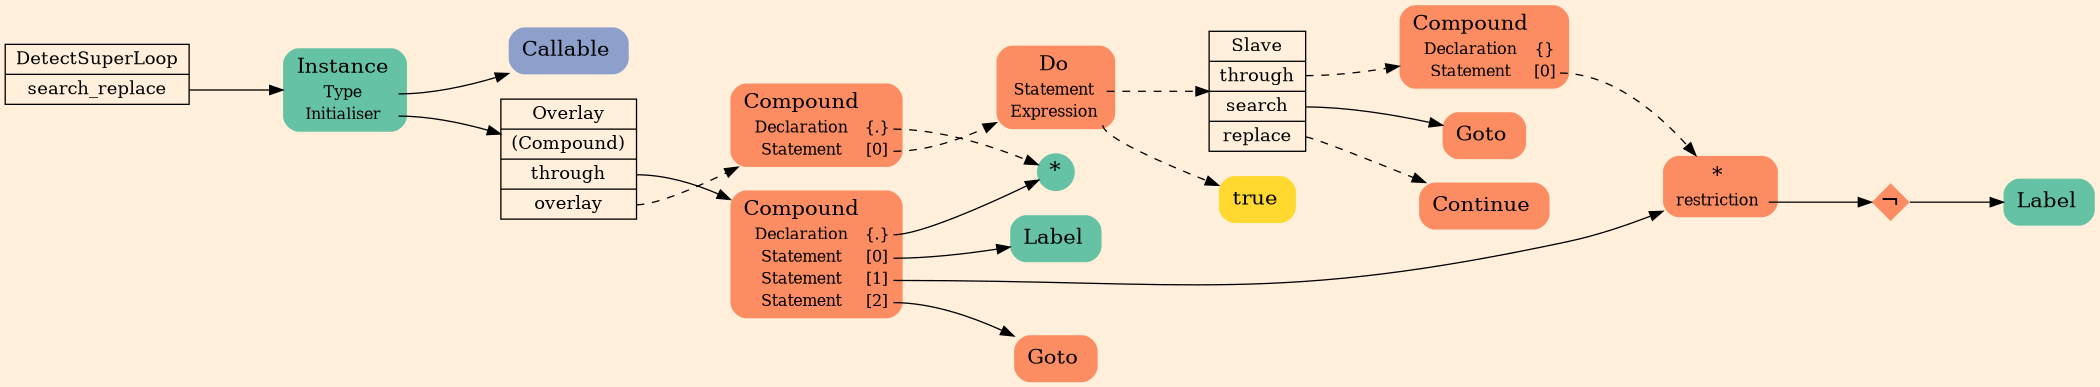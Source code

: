 digraph Inferno {
graph [
    rankdir = "LR"
    ranksep = 1.0
    size = "14,20"
    bgcolor = antiquewhite1
    color = black
    fontcolor = black
];
node [
];
// -------------------- transformation figure --------------------
"CR#P84-0" [
    shape = "record"
    fillcolor = antiquewhite1
    label = "<fixed> DetectSuperLoop | <port0> search_replace"
    style = "filled"
    fontsize = "14"
    color = black
    fontcolor = black
];

"#B-2-1551" [
    shape = "plaintext"
    fillcolor = "/set28/1"
    label = <<TABLE BORDER="0" CELLBORDER="0" CELLSPACING="0">
     <TR><TD><FONT POINT-SIZE="16.0">Instance</FONT></TD><TD></TD></TR>
     <TR><TD>Type</TD><TD PORT="port0"></TD></TR>
     <TR><TD>Initialiser</TD><TD PORT="port1"></TD></TR>
    </TABLE>>
    style = "rounded,filled"
    fontsize = "12"
];

"#B-2-1567" [
    shape = "plaintext"
    fillcolor = "/set28/3"
    label = <<TABLE BORDER="0" CELLBORDER="0" CELLSPACING="0">
     <TR><TD><FONT POINT-SIZE="16.0">Callable</FONT></TD><TD></TD></TR>
    </TABLE>>
    style = "rounded,filled"
    fontsize = "12"
];

"#B-2-1563" [
    shape = "record"
    fillcolor = antiquewhite1
    label = "<fixed> Overlay | <port0> (Compound) | <port1> through | <port2> overlay"
    style = "filled"
    fontsize = "14"
    color = black
    fontcolor = black
];

"#B-2-1552" [
    shape = "plaintext"
    fillcolor = "/set28/2"
    label = <<TABLE BORDER="0" CELLBORDER="0" CELLSPACING="0">
     <TR><TD><FONT POINT-SIZE="16.0">Compound</FONT></TD><TD></TD></TR>
     <TR><TD>Declaration</TD><TD PORT="port0">{.}</TD></TR>
     <TR><TD>Statement</TD><TD PORT="port1">[0]</TD></TR>
     <TR><TD>Statement</TD><TD PORT="port2">[1]</TD></TR>
     <TR><TD>Statement</TD><TD PORT="port3">[2]</TD></TR>
    </TABLE>>
    style = "rounded,filled"
    fontsize = "12"
];

"#B-2-1555" [
    shape = "circle"
    fillcolor = "/set28/1"
    label = <*>
    style = "filled"
    fontsize = "18"
    penwidth = 0.0
    fixedsize = true
    width = 0.4
    height = 0.4
];

"#B-2-1557" [
    shape = "plaintext"
    fillcolor = "/set28/1"
    label = <<TABLE BORDER="0" CELLBORDER="0" CELLSPACING="0">
     <TR><TD><FONT POINT-SIZE="16.0">Label</FONT></TD><TD></TD></TR>
    </TABLE>>
    style = "rounded,filled"
    fontsize = "12"
];

"#B-2-1556" [
    shape = "plaintext"
    fillcolor = "/set28/2"
    label = <<TABLE BORDER="0" CELLBORDER="0" CELLSPACING="0">
     <TR><TD><FONT POINT-SIZE="16.0">*</FONT></TD><TD></TD></TR>
     <TR><TD>restriction</TD><TD PORT="port0"></TD></TR>
    </TABLE>>
    style = "rounded,filled"
    fontsize = "12"
];

"#B-2-1561" [
    shape = "diamond"
    fillcolor = "/set28/2"
    label = <¬>
    style = "filled"
    fontsize = "18"
    penwidth = 0.0
    fixedsize = true
    width = 0.4
    height = 0.4
];

"#B-2-1568" [
    shape = "plaintext"
    fillcolor = "/set28/1"
    label = <<TABLE BORDER="0" CELLBORDER="0" CELLSPACING="0">
     <TR><TD><FONT POINT-SIZE="16.0">Label</FONT></TD><TD></TD></TR>
    </TABLE>>
    style = "rounded,filled"
    fontsize = "12"
];

"#B-2-1559" [
    shape = "plaintext"
    fillcolor = "/set28/2"
    label = <<TABLE BORDER="0" CELLBORDER="0" CELLSPACING="0">
     <TR><TD><FONT POINT-SIZE="16.0">Goto</FONT></TD><TD></TD></TR>
    </TABLE>>
    style = "rounded,filled"
    fontsize = "12"
];

"#B-2-1553" [
    shape = "plaintext"
    fillcolor = "/set28/2"
    label = <<TABLE BORDER="0" CELLBORDER="0" CELLSPACING="0">
     <TR><TD><FONT POINT-SIZE="16.0">Compound</FONT></TD><TD></TD></TR>
     <TR><TD>Declaration</TD><TD PORT="port0">{.}</TD></TR>
     <TR><TD>Statement</TD><TD PORT="port1">[0]</TD></TR>
    </TABLE>>
    style = "rounded,filled"
    fontsize = "12"
];

"#B-2-1562" [
    shape = "plaintext"
    fillcolor = "/set28/2"
    label = <<TABLE BORDER="0" CELLBORDER="0" CELLSPACING="0">
     <TR><TD><FONT POINT-SIZE="16.0">Do</FONT></TD><TD></TD></TR>
     <TR><TD>Statement</TD><TD PORT="port0"></TD></TR>
     <TR><TD>Expression</TD><TD PORT="port1"></TD></TR>
    </TABLE>>
    style = "rounded,filled"
    fontsize = "12"
];

"#B-2-1566" [
    shape = "record"
    fillcolor = antiquewhite1
    label = "<fixed> Slave | <port0> through | <port1> search | <port2> replace"
    style = "filled"
    fontsize = "14"
    color = black
    fontcolor = black
];

"#B-2-1554" [
    shape = "plaintext"
    fillcolor = "/set28/2"
    label = <<TABLE BORDER="0" CELLBORDER="0" CELLSPACING="0">
     <TR><TD><FONT POINT-SIZE="16.0">Compound</FONT></TD><TD></TD></TR>
     <TR><TD>Declaration</TD><TD PORT="port0">{}</TD></TR>
     <TR><TD>Statement</TD><TD PORT="port1">[0]</TD></TR>
    </TABLE>>
    style = "rounded,filled"
    fontsize = "12"
];

"#B-2-1565" [
    shape = "plaintext"
    fillcolor = "/set28/2"
    label = <<TABLE BORDER="0" CELLBORDER="0" CELLSPACING="0">
     <TR><TD><FONT POINT-SIZE="16.0">Goto</FONT></TD><TD></TD></TR>
    </TABLE>>
    style = "rounded,filled"
    fontsize = "12"
];

"#B-2-1564" [
    shape = "plaintext"
    fillcolor = "/set28/2"
    label = <<TABLE BORDER="0" CELLBORDER="0" CELLSPACING="0">
     <TR><TD><FONT POINT-SIZE="16.0">Continue</FONT></TD><TD></TD></TR>
    </TABLE>>
    style = "rounded,filled"
    fontsize = "12"
];

"#B-2-1570" [
    shape = "plaintext"
    fillcolor = "/set28/6"
    label = <<TABLE BORDER="0" CELLBORDER="0" CELLSPACING="0">
     <TR><TD><FONT POINT-SIZE="16.0">true</FONT></TD><TD></TD></TR>
    </TABLE>>
    style = "rounded,filled"
    fontsize = "12"
];



// -------------------- links --------------------
// links for block CR#P84-0
"CR#P84-0":port0 -> "#B-2-1551" [
    style="solid"
    color = black
    fontcolor = black
];

// links for block #B-2-1551
"#B-2-1551":port0 -> "#B-2-1567" [
    style="solid"
    color = black
    fontcolor = black
];

"#B-2-1551":port1 -> "#B-2-1563" [
    style="solid"
    color = black
    fontcolor = black
];

// links for block #B-2-1567
// links for block #B-2-1563
"#B-2-1563":port1 -> "#B-2-1552" [
    style="solid"
    color = black
    fontcolor = black
];

"#B-2-1563":port2 -> "#B-2-1553" [
    style="dashed"
    color = black
    fontcolor = black
];

// links for block #B-2-1552
"#B-2-1552":port0 -> "#B-2-1555" [
    style="solid"
    color = black
    fontcolor = black
];

"#B-2-1552":port1 -> "#B-2-1557" [
    style="solid"
    color = black
    fontcolor = black
];

"#B-2-1552":port2 -> "#B-2-1556" [
    style="solid"
    color = black
    fontcolor = black
];

"#B-2-1552":port3 -> "#B-2-1559" [
    style="solid"
    color = black
    fontcolor = black
];

// links for block #B-2-1555
// links for block #B-2-1557
// links for block #B-2-1556
"#B-2-1556":port0 -> "#B-2-1561" [
    style="solid"
    color = black
    fontcolor = black
];

// links for block #B-2-1561
"#B-2-1561" -> "#B-2-1568" [
    style="solid"
    color = black
    fontcolor = black
];

// links for block #B-2-1568
// links for block #B-2-1559
// links for block #B-2-1553
"#B-2-1553":port0 -> "#B-2-1555" [
    style="dashed"
    color = black
    fontcolor = black
];

"#B-2-1553":port1 -> "#B-2-1562" [
    style="dashed"
    color = black
    fontcolor = black
];

// links for block #B-2-1562
"#B-2-1562":port0 -> "#B-2-1566" [
    style="dashed"
    color = black
    fontcolor = black
];

"#B-2-1562":port1 -> "#B-2-1570" [
    style="dashed"
    color = black
    fontcolor = black
];

// links for block #B-2-1566
"#B-2-1566":port0 -> "#B-2-1554" [
    style="dashed"
    color = black
    fontcolor = black
];

"#B-2-1566":port1 -> "#B-2-1565" [
    style="solid"
    color = black
    fontcolor = black
];

"#B-2-1566":port2 -> "#B-2-1564" [
    style="dashed"
    color = black
    fontcolor = black
];

// links for block #B-2-1554
"#B-2-1554":port1 -> "#B-2-1556" [
    style="dashed"
    color = black
    fontcolor = black
];

// links for block #B-2-1565
// links for block #B-2-1564
// links for block #B-2-1570
}
